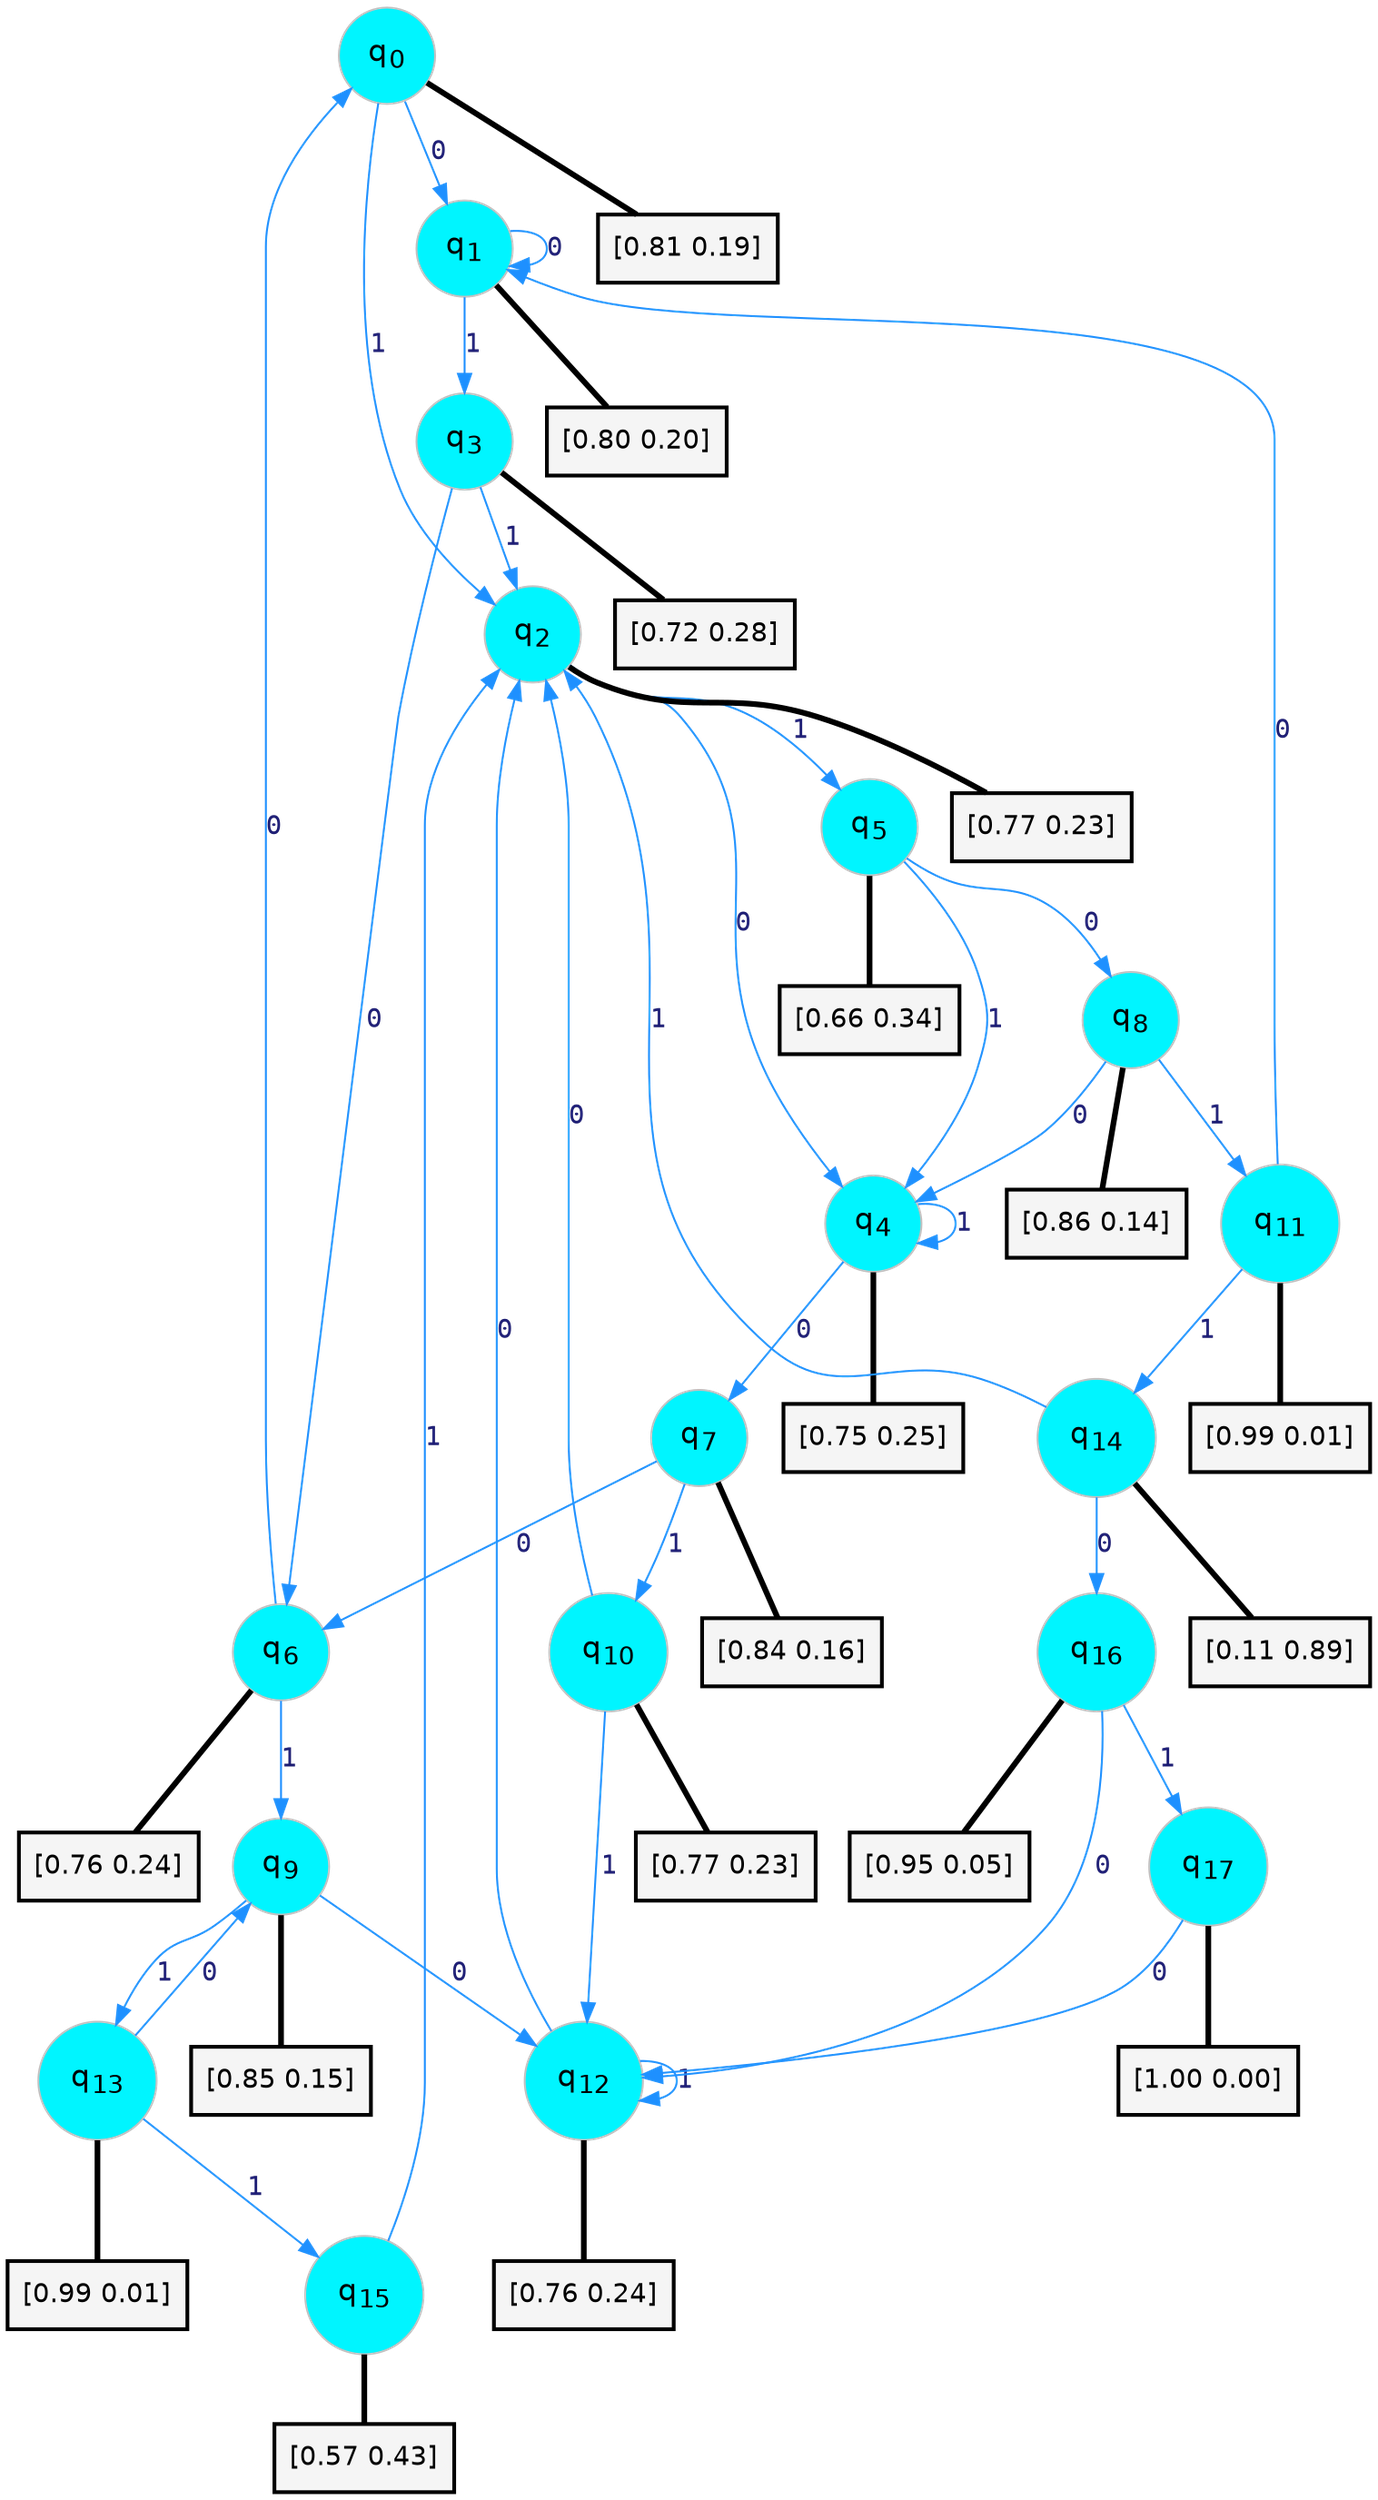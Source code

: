 digraph G {
graph [
bgcolor=transparent, dpi=300, rankdir=TD, size="40,25"];
node [
color=gray, fillcolor=turquoise1, fontcolor=black, fontname=Helvetica, fontsize=16, fontweight=bold, shape=circle, style=filled];
edge [
arrowsize=1, color=dodgerblue1, fontcolor=midnightblue, fontname=courier, fontweight=bold, penwidth=1, style=solid, weight=20];
0[label=<q<SUB>0</SUB>>];
1[label=<q<SUB>1</SUB>>];
2[label=<q<SUB>2</SUB>>];
3[label=<q<SUB>3</SUB>>];
4[label=<q<SUB>4</SUB>>];
5[label=<q<SUB>5</SUB>>];
6[label=<q<SUB>6</SUB>>];
7[label=<q<SUB>7</SUB>>];
8[label=<q<SUB>8</SUB>>];
9[label=<q<SUB>9</SUB>>];
10[label=<q<SUB>10</SUB>>];
11[label=<q<SUB>11</SUB>>];
12[label=<q<SUB>12</SUB>>];
13[label=<q<SUB>13</SUB>>];
14[label=<q<SUB>14</SUB>>];
15[label=<q<SUB>15</SUB>>];
16[label=<q<SUB>16</SUB>>];
17[label=<q<SUB>17</SUB>>];
18[label="[0.81 0.19]", shape=box,fontcolor=black, fontname=Helvetica, fontsize=14, penwidth=2, fillcolor=whitesmoke,color=black];
19[label="[0.80 0.20]", shape=box,fontcolor=black, fontname=Helvetica, fontsize=14, penwidth=2, fillcolor=whitesmoke,color=black];
20[label="[0.77 0.23]", shape=box,fontcolor=black, fontname=Helvetica, fontsize=14, penwidth=2, fillcolor=whitesmoke,color=black];
21[label="[0.72 0.28]", shape=box,fontcolor=black, fontname=Helvetica, fontsize=14, penwidth=2, fillcolor=whitesmoke,color=black];
22[label="[0.75 0.25]", shape=box,fontcolor=black, fontname=Helvetica, fontsize=14, penwidth=2, fillcolor=whitesmoke,color=black];
23[label="[0.66 0.34]", shape=box,fontcolor=black, fontname=Helvetica, fontsize=14, penwidth=2, fillcolor=whitesmoke,color=black];
24[label="[0.76 0.24]", shape=box,fontcolor=black, fontname=Helvetica, fontsize=14, penwidth=2, fillcolor=whitesmoke,color=black];
25[label="[0.84 0.16]", shape=box,fontcolor=black, fontname=Helvetica, fontsize=14, penwidth=2, fillcolor=whitesmoke,color=black];
26[label="[0.86 0.14]", shape=box,fontcolor=black, fontname=Helvetica, fontsize=14, penwidth=2, fillcolor=whitesmoke,color=black];
27[label="[0.85 0.15]", shape=box,fontcolor=black, fontname=Helvetica, fontsize=14, penwidth=2, fillcolor=whitesmoke,color=black];
28[label="[0.77 0.23]", shape=box,fontcolor=black, fontname=Helvetica, fontsize=14, penwidth=2, fillcolor=whitesmoke,color=black];
29[label="[0.99 0.01]", shape=box,fontcolor=black, fontname=Helvetica, fontsize=14, penwidth=2, fillcolor=whitesmoke,color=black];
30[label="[0.76 0.24]", shape=box,fontcolor=black, fontname=Helvetica, fontsize=14, penwidth=2, fillcolor=whitesmoke,color=black];
31[label="[0.99 0.01]", shape=box,fontcolor=black, fontname=Helvetica, fontsize=14, penwidth=2, fillcolor=whitesmoke,color=black];
32[label="[0.11 0.89]", shape=box,fontcolor=black, fontname=Helvetica, fontsize=14, penwidth=2, fillcolor=whitesmoke,color=black];
33[label="[0.57 0.43]", shape=box,fontcolor=black, fontname=Helvetica, fontsize=14, penwidth=2, fillcolor=whitesmoke,color=black];
34[label="[0.95 0.05]", shape=box,fontcolor=black, fontname=Helvetica, fontsize=14, penwidth=2, fillcolor=whitesmoke,color=black];
35[label="[1.00 0.00]", shape=box,fontcolor=black, fontname=Helvetica, fontsize=14, penwidth=2, fillcolor=whitesmoke,color=black];
0->1 [label=0];
0->2 [label=1];
0->18 [arrowhead=none, penwidth=3,color=black];
1->1 [label=0];
1->3 [label=1];
1->19 [arrowhead=none, penwidth=3,color=black];
2->4 [label=0];
2->5 [label=1];
2->20 [arrowhead=none, penwidth=3,color=black];
3->6 [label=0];
3->2 [label=1];
3->21 [arrowhead=none, penwidth=3,color=black];
4->7 [label=0];
4->4 [label=1];
4->22 [arrowhead=none, penwidth=3,color=black];
5->8 [label=0];
5->4 [label=1];
5->23 [arrowhead=none, penwidth=3,color=black];
6->0 [label=0];
6->9 [label=1];
6->24 [arrowhead=none, penwidth=3,color=black];
7->6 [label=0];
7->10 [label=1];
7->25 [arrowhead=none, penwidth=3,color=black];
8->4 [label=0];
8->11 [label=1];
8->26 [arrowhead=none, penwidth=3,color=black];
9->12 [label=0];
9->13 [label=1];
9->27 [arrowhead=none, penwidth=3,color=black];
10->2 [label=0];
10->12 [label=1];
10->28 [arrowhead=none, penwidth=3,color=black];
11->1 [label=0];
11->14 [label=1];
11->29 [arrowhead=none, penwidth=3,color=black];
12->2 [label=0];
12->12 [label=1];
12->30 [arrowhead=none, penwidth=3,color=black];
13->9 [label=0];
13->15 [label=1];
13->31 [arrowhead=none, penwidth=3,color=black];
14->16 [label=0];
14->2 [label=1];
14->32 [arrowhead=none, penwidth=3,color=black];
15->2 [label=1];
15->33 [arrowhead=none, penwidth=3,color=black];
16->12 [label=0];
16->17 [label=1];
16->34 [arrowhead=none, penwidth=3,color=black];
17->12 [label=0];
17->35 [arrowhead=none, penwidth=3,color=black];
}
